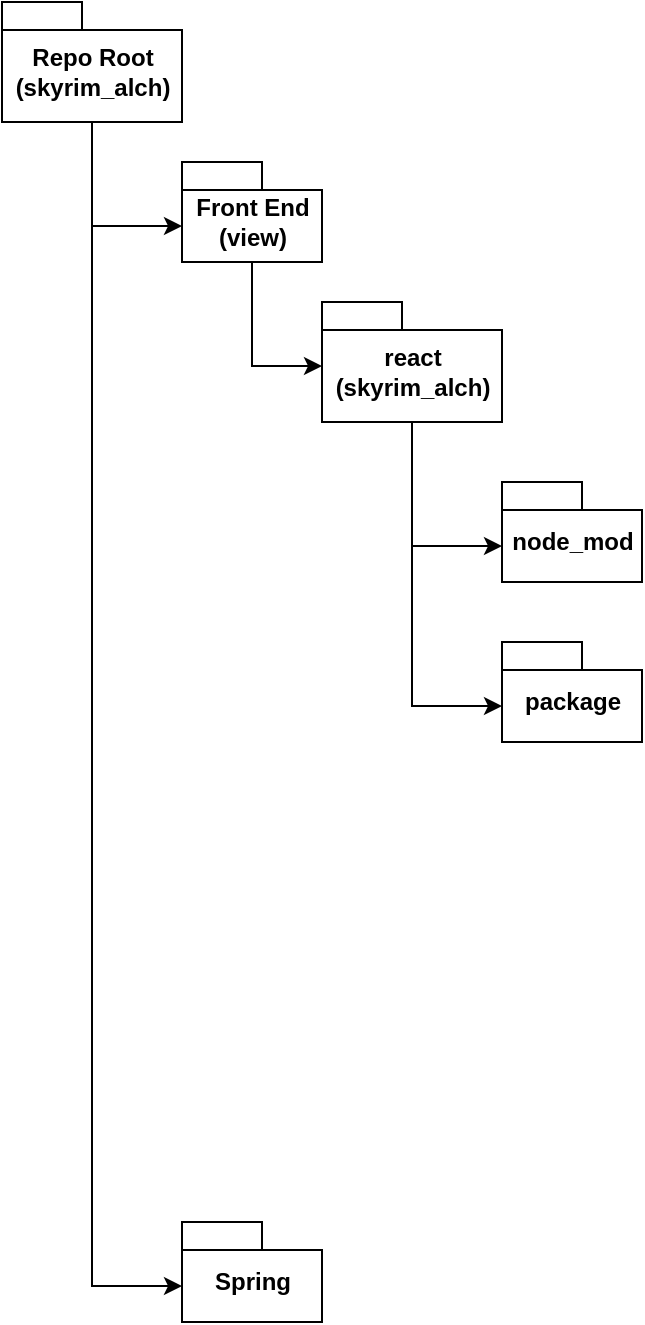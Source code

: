 <mxfile version="16.1.2" type="device"><diagram id="E2D7_coMOCsoxy1fqZp9" name="Page-1"><mxGraphModel dx="1102" dy="865" grid="1" gridSize="10" guides="1" tooltips="1" connect="1" arrows="1" fold="1" page="1" pageScale="1" pageWidth="850" pageHeight="1100" math="0" shadow="0"><root><mxCell id="0"/><mxCell id="1" parent="0"/><mxCell id="jookmsDaGG2l2ewe5eav-3" style="edgeStyle=orthogonalEdgeStyle;rounded=0;orthogonalLoop=1;jettySize=auto;html=1;exitX=0.5;exitY=1;exitDx=0;exitDy=0;exitPerimeter=0;entryX=0;entryY=0;entryDx=0;entryDy=32;entryPerimeter=0;" edge="1" parent="1" source="jookmsDaGG2l2ewe5eav-1" target="jookmsDaGG2l2ewe5eav-2"><mxGeometry relative="1" as="geometry"/></mxCell><mxCell id="jookmsDaGG2l2ewe5eav-7" style="edgeStyle=orthogonalEdgeStyle;rounded=0;orthogonalLoop=1;jettySize=auto;html=1;exitX=0.5;exitY=1;exitDx=0;exitDy=0;exitPerimeter=0;entryX=0;entryY=0;entryDx=0;entryDy=32;entryPerimeter=0;" edge="1" parent="1" source="jookmsDaGG2l2ewe5eav-1" target="jookmsDaGG2l2ewe5eav-6"><mxGeometry relative="1" as="geometry"/></mxCell><mxCell id="jookmsDaGG2l2ewe5eav-1" value="Repo Root&lt;br&gt;(skyrim_alch)" style="shape=folder;fontStyle=1;spacingTop=10;tabWidth=40;tabHeight=14;tabPosition=left;html=1;" vertex="1" parent="1"><mxGeometry x="40" y="30" width="90" height="60" as="geometry"/></mxCell><mxCell id="jookmsDaGG2l2ewe5eav-11" style="edgeStyle=orthogonalEdgeStyle;rounded=0;orthogonalLoop=1;jettySize=auto;html=1;exitX=0.5;exitY=1;exitDx=0;exitDy=0;exitPerimeter=0;entryX=0;entryY=0;entryDx=0;entryDy=32;entryPerimeter=0;" edge="1" parent="1" source="jookmsDaGG2l2ewe5eav-2" target="jookmsDaGG2l2ewe5eav-10"><mxGeometry relative="1" as="geometry"/></mxCell><mxCell id="jookmsDaGG2l2ewe5eav-2" value="Front End&lt;br&gt;(view)" style="shape=folder;fontStyle=1;spacingTop=10;tabWidth=40;tabHeight=14;tabPosition=left;html=1;" vertex="1" parent="1"><mxGeometry x="130" y="110" width="70" height="50" as="geometry"/></mxCell><mxCell id="jookmsDaGG2l2ewe5eav-6" value="Spring" style="shape=folder;fontStyle=1;spacingTop=10;tabWidth=40;tabHeight=14;tabPosition=left;html=1;" vertex="1" parent="1"><mxGeometry x="130" y="640" width="70" height="50" as="geometry"/></mxCell><mxCell id="jookmsDaGG2l2ewe5eav-13" style="edgeStyle=orthogonalEdgeStyle;rounded=0;orthogonalLoop=1;jettySize=auto;html=1;exitX=0.5;exitY=1;exitDx=0;exitDy=0;exitPerimeter=0;entryX=0;entryY=0;entryDx=0;entryDy=32;entryPerimeter=0;" edge="1" parent="1" source="jookmsDaGG2l2ewe5eav-10" target="jookmsDaGG2l2ewe5eav-12"><mxGeometry relative="1" as="geometry"/></mxCell><mxCell id="jookmsDaGG2l2ewe5eav-15" style="edgeStyle=orthogonalEdgeStyle;rounded=0;orthogonalLoop=1;jettySize=auto;html=1;exitX=0.5;exitY=1;exitDx=0;exitDy=0;exitPerimeter=0;entryX=0;entryY=0;entryDx=0;entryDy=32;entryPerimeter=0;" edge="1" parent="1" source="jookmsDaGG2l2ewe5eav-10" target="jookmsDaGG2l2ewe5eav-14"><mxGeometry relative="1" as="geometry"/></mxCell><mxCell id="jookmsDaGG2l2ewe5eav-10" value="react&lt;br&gt;(skyrim_alch)" style="shape=folder;fontStyle=1;spacingTop=10;tabWidth=40;tabHeight=14;tabPosition=left;html=1;" vertex="1" parent="1"><mxGeometry x="200" y="180" width="90" height="60" as="geometry"/></mxCell><mxCell id="jookmsDaGG2l2ewe5eav-12" value="node_mod" style="shape=folder;fontStyle=1;spacingTop=10;tabWidth=40;tabHeight=14;tabPosition=left;html=1;" vertex="1" parent="1"><mxGeometry x="290" y="270" width="70" height="50" as="geometry"/></mxCell><mxCell id="jookmsDaGG2l2ewe5eav-14" value="package" style="shape=folder;fontStyle=1;spacingTop=10;tabWidth=40;tabHeight=14;tabPosition=left;html=1;" vertex="1" parent="1"><mxGeometry x="290" y="350" width="70" height="50" as="geometry"/></mxCell></root></mxGraphModel></diagram></mxfile>